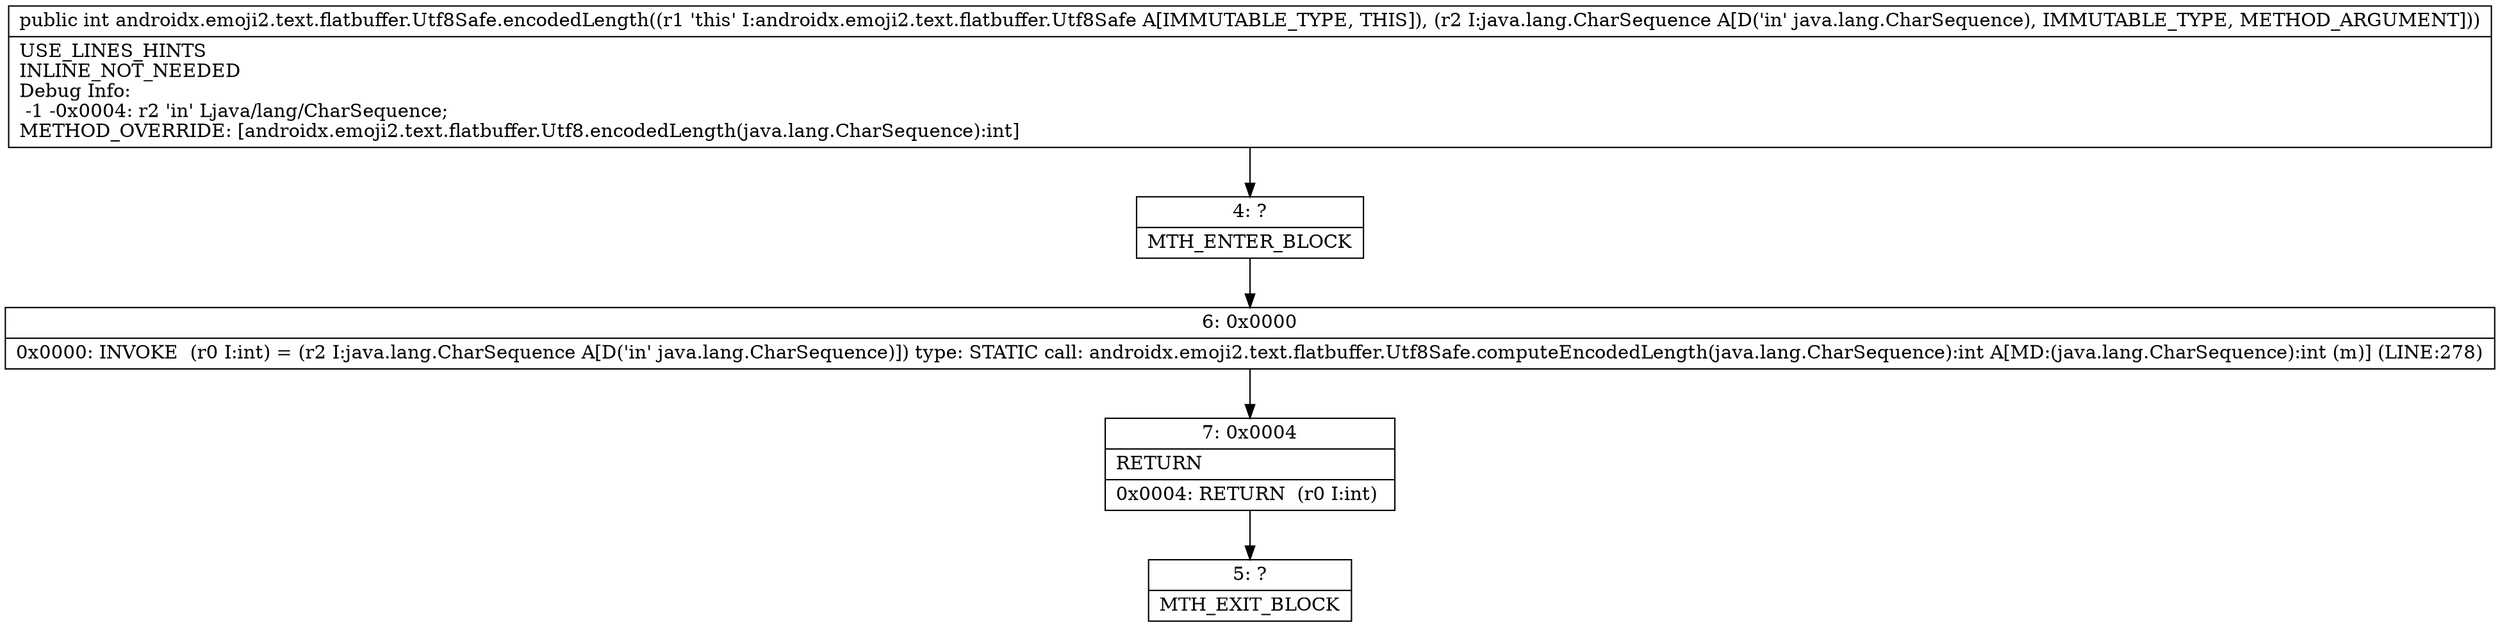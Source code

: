 digraph "CFG forandroidx.emoji2.text.flatbuffer.Utf8Safe.encodedLength(Ljava\/lang\/CharSequence;)I" {
Node_4 [shape=record,label="{4\:\ ?|MTH_ENTER_BLOCK\l}"];
Node_6 [shape=record,label="{6\:\ 0x0000|0x0000: INVOKE  (r0 I:int) = (r2 I:java.lang.CharSequence A[D('in' java.lang.CharSequence)]) type: STATIC call: androidx.emoji2.text.flatbuffer.Utf8Safe.computeEncodedLength(java.lang.CharSequence):int A[MD:(java.lang.CharSequence):int (m)] (LINE:278)\l}"];
Node_7 [shape=record,label="{7\:\ 0x0004|RETURN\l|0x0004: RETURN  (r0 I:int) \l}"];
Node_5 [shape=record,label="{5\:\ ?|MTH_EXIT_BLOCK\l}"];
MethodNode[shape=record,label="{public int androidx.emoji2.text.flatbuffer.Utf8Safe.encodedLength((r1 'this' I:androidx.emoji2.text.flatbuffer.Utf8Safe A[IMMUTABLE_TYPE, THIS]), (r2 I:java.lang.CharSequence A[D('in' java.lang.CharSequence), IMMUTABLE_TYPE, METHOD_ARGUMENT]))  | USE_LINES_HINTS\lINLINE_NOT_NEEDED\lDebug Info:\l  \-1 \-0x0004: r2 'in' Ljava\/lang\/CharSequence;\lMETHOD_OVERRIDE: [androidx.emoji2.text.flatbuffer.Utf8.encodedLength(java.lang.CharSequence):int]\l}"];
MethodNode -> Node_4;Node_4 -> Node_6;
Node_6 -> Node_7;
Node_7 -> Node_5;
}


